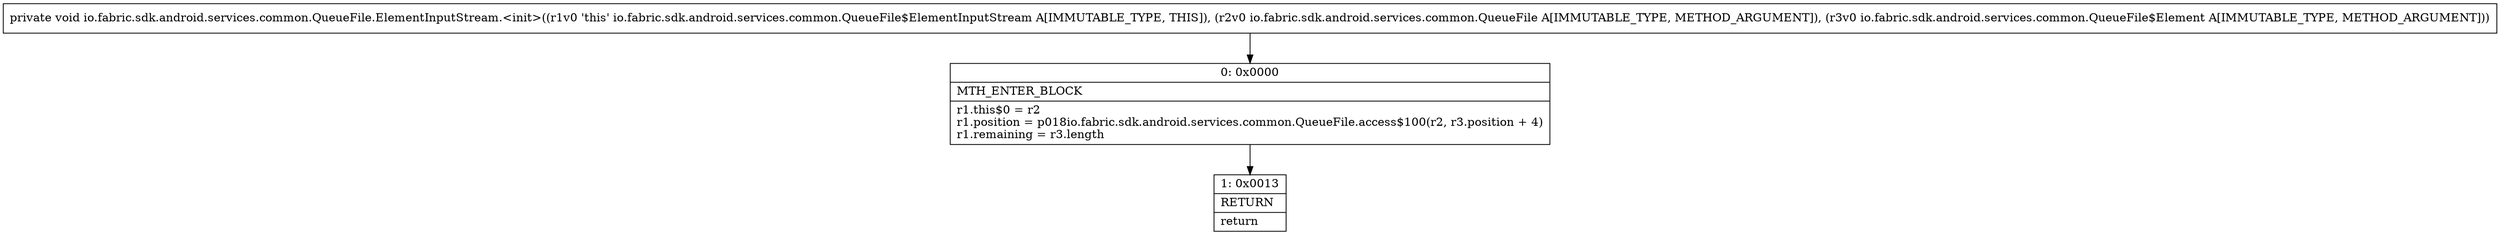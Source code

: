 digraph "CFG forio.fabric.sdk.android.services.common.QueueFile.ElementInputStream.\<init\>(Lio\/fabric\/sdk\/android\/services\/common\/QueueFile;Lio\/fabric\/sdk\/android\/services\/common\/QueueFile$Element;)V" {
Node_0 [shape=record,label="{0\:\ 0x0000|MTH_ENTER_BLOCK\l|r1.this$0 = r2\lr1.position = p018io.fabric.sdk.android.services.common.QueueFile.access$100(r2, r3.position + 4)\lr1.remaining = r3.length\l}"];
Node_1 [shape=record,label="{1\:\ 0x0013|RETURN\l|return\l}"];
MethodNode[shape=record,label="{private void io.fabric.sdk.android.services.common.QueueFile.ElementInputStream.\<init\>((r1v0 'this' io.fabric.sdk.android.services.common.QueueFile$ElementInputStream A[IMMUTABLE_TYPE, THIS]), (r2v0 io.fabric.sdk.android.services.common.QueueFile A[IMMUTABLE_TYPE, METHOD_ARGUMENT]), (r3v0 io.fabric.sdk.android.services.common.QueueFile$Element A[IMMUTABLE_TYPE, METHOD_ARGUMENT])) }"];
MethodNode -> Node_0;
Node_0 -> Node_1;
}

